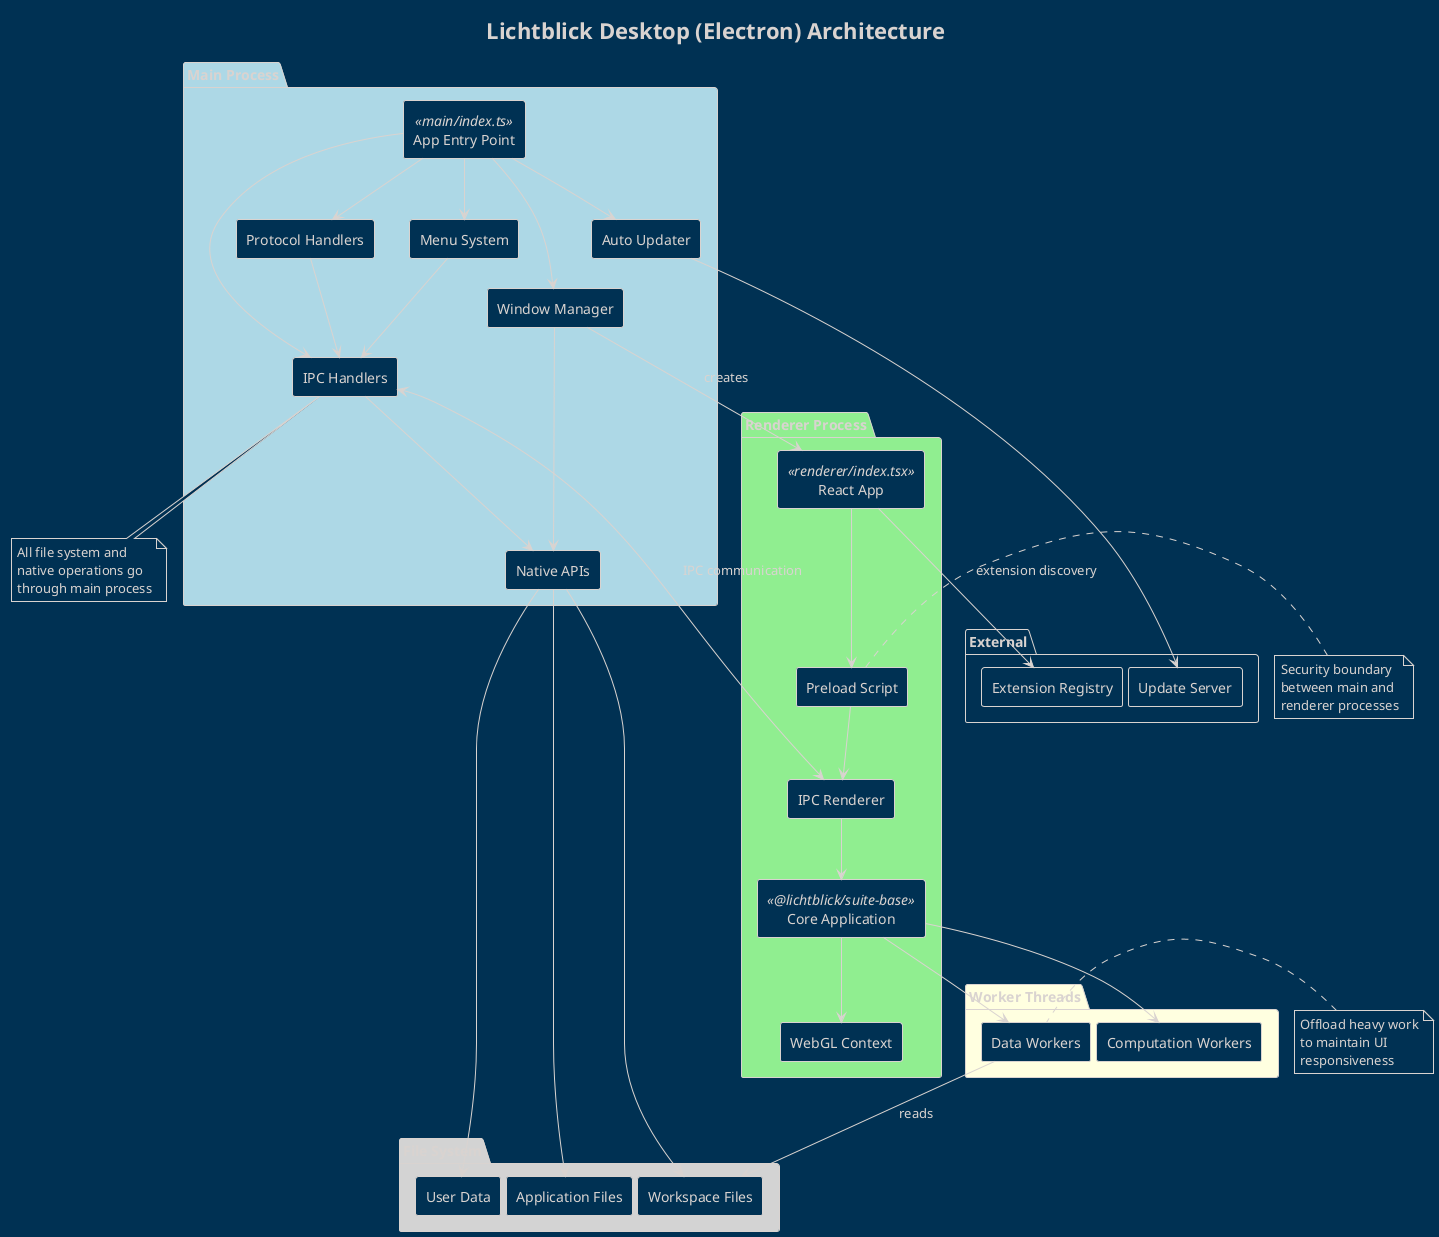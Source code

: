 @startuml desktop-architecture
!theme blueprint
skinparam componentStyle rectangle

title Lichtblick Desktop (Electron) Architecture

package "Main Process" #LightBlue {
  component [App Entry Point] as AppMain <<main/index.ts>>
  
  component [Window Manager] as WindowManager
  
  component [Menu System] as MenuSystem
  
  component [Auto Updater] as Updater
  
  component [IPC Handlers] as IPCMain
  
  component [Protocol Handlers] as Protocols
  
  component [Native APIs] as NativeAPIs
}

package "Renderer Process" #LightGreen {
  component [React App] as ReactApp <<renderer/index.tsx>>
  
  component [Preload Script] as Preload
  
  component [IPC Renderer] as IPCRenderer
  
  component [Core Application] as CoreApp <<@lichtblick/suite-base>>
  
  component [WebGL Context] as WebGL
}

package "Worker Threads" #LightYellow {
  component [Data Workers] as DataWorkers
  
  component [Computation Workers] as CompWorkers
}

package "File System" #LightGray {
  database [User Data] as UserData
  
  database [Application Files] as AppFiles
  
  database [Workspace Files] as Workspace
}

package "External" {
  cloud [Update Server] as UpdateServer
  cloud [Extension Registry] as ExtRegistry
}

AppMain --> WindowManager
AppMain --> MenuSystem
AppMain --> Updater
AppMain --> IPCMain
AppMain --> Protocols

WindowManager --> ReactApp : creates
WindowManager --> NativeAPIs

MenuSystem --> IPCMain
Updater --> UpdateServer
Protocols --> IPCMain

ReactApp --> Preload
Preload --> IPCRenderer
IPCRenderer --> CoreApp

CoreApp --> WebGL
CoreApp --> DataWorkers
CoreApp --> CompWorkers

IPCMain <--> IPCRenderer : IPC communication

IPCMain --> NativeAPIs
NativeAPIs --> UserData
NativeAPIs --> AppFiles
NativeAPIs --> Workspace

ReactApp --> ExtRegistry : extension discovery

DataWorkers --> Workspace : reads

note right of Preload
  Security boundary
  between main and
  renderer processes
end note

note bottom of IPCMain
  All file system and
  native operations go
  through main process
end note

note left of DataWorkers
  Offload heavy work
  to maintain UI
  responsiveness
end note

@enduml